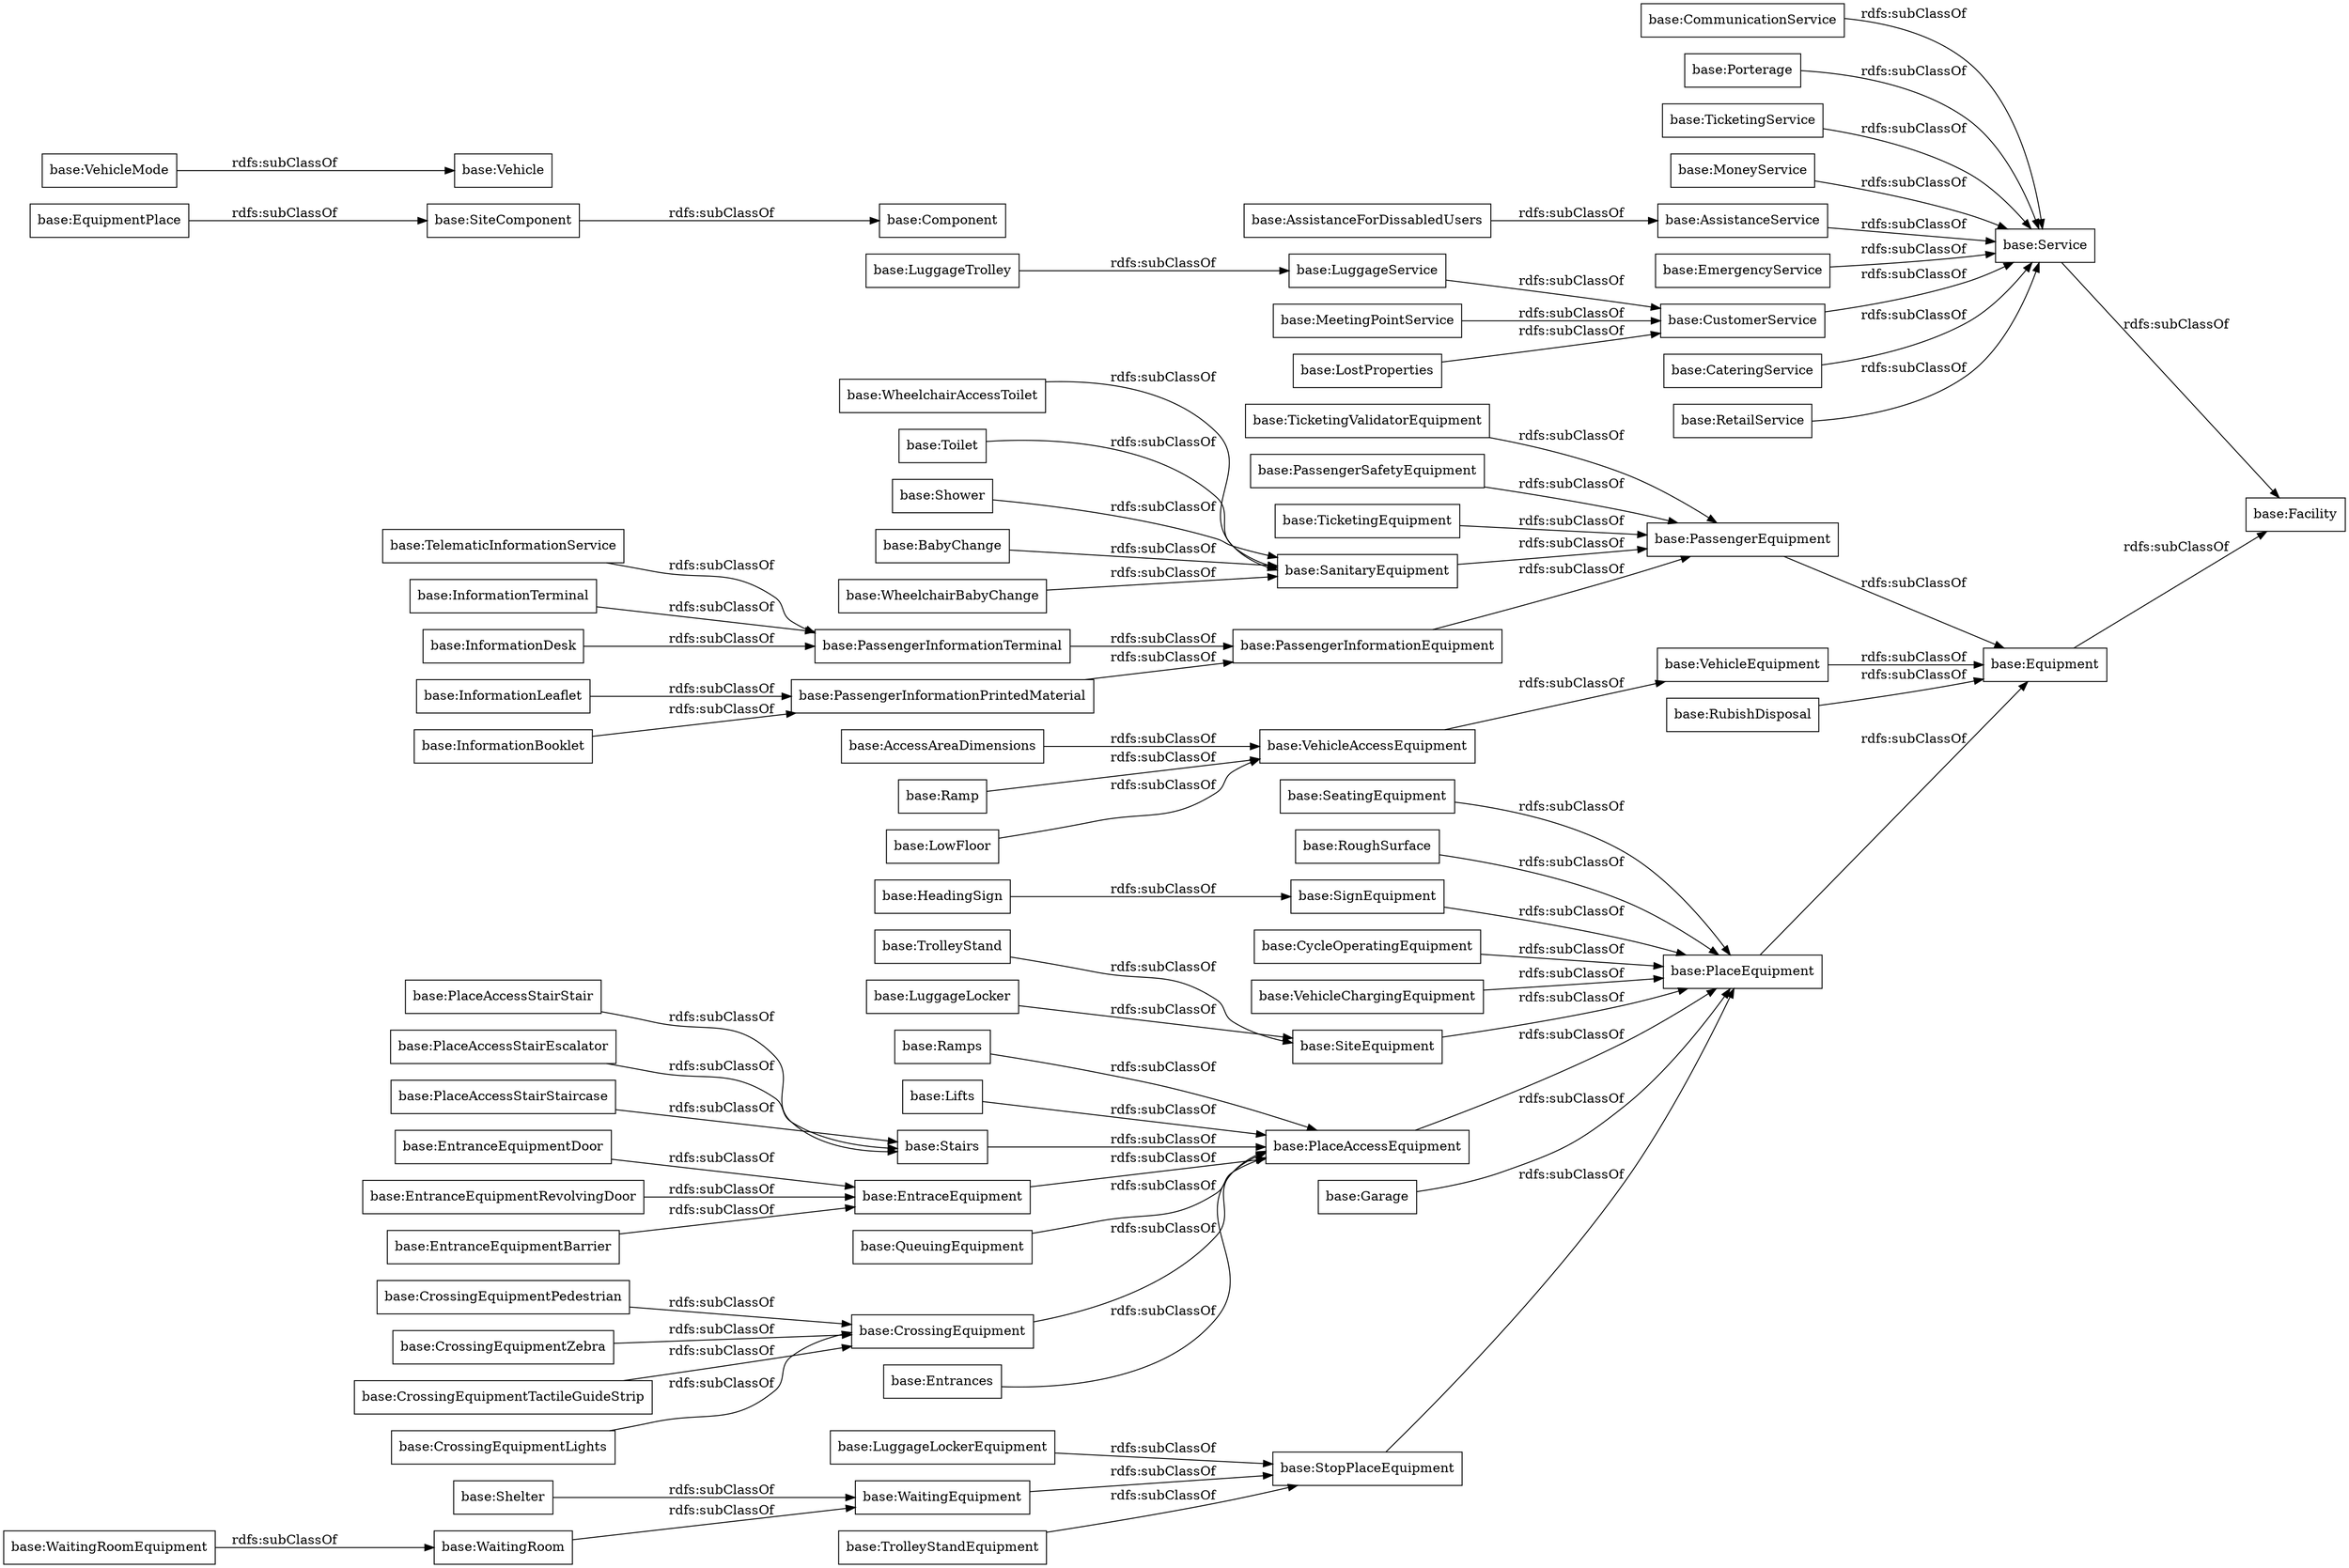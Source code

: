 digraph ar2dtool_diagram { 
rankdir=LR;
size="1000"
node [shape = rectangle, color="black"]; "base:InformationLeaflet" "base:CrossingEquipmentTactileGuideStrip" "base:PassengerInformationPrintedMaterial" "base:SiteComponent" "base:CrossingEquipmentLights" "base:QueuingEquipment" "base:LowFloor" "base:TicketingValidatorEquipment" "base:SiteEquipment" "base:PassengerSafetyEquipment" "base:EmergencyService" "base:Vehicle" "base:CrossingEquipmentPedestrian" "base:EntranceEquipmentRevolvingDoor" "base:WheelchairBabyChange" "base:WheelchairAccessToilet" "base:PlaceAccessStairEscalator" "base:Facility" "base:Garage" "base:LostProperties" "base:TicketingEquipment" "base:EntranceEquipmentBarrier" "base:AssistanceService" "base:TrolleyStandEquipment" "base:PlaceAccessEquipment" "base:CateringService" "base:EntraceEquipment" "base:RetailService" "base:Equipment" "base:Toilet" "base:VehicleMode" "base:SeatingEquipment" "base:RubishDisposal" "base:CrossingEquipmentZebra" "base:CommunicationService" "base:Entrances" "base:Service" "base:Porterage" "base:Ramps" "base:Lifts" "base:RoughSurface" "base:LuggageTrolley" "base:HeadingSign" "base:WaitingRoomEquipment" "base:TicketingService" "base:InformationDesk" "base:TelematicInformationService" "base:StopPlaceEquipment" "base:LuggageService" "base:Shower" "base:AssistanceForDissabledUsers" "base:PassengerInformationEquipment" "base:TrolleyStand" "base:LuggageLocker" "base:CrossingEquipment" "base:EntranceEquipmentDoor" "base:Stairs" "base:WaitingRoom" "base:MoneyService" "base:CycleOperatingEquipment" "base:VehicleChargingEquipment" "base:Shelter" "base:AccessAreaDimensions" "base:VehicleAccessEquipment" "base:LuggageLockerEquipment" "base:PlaceAccessStairStaircase" "base:VehicleEquipment" "base:CustomerService" "base:SanitaryEquipment" "base:PlaceAccessStairStair" "base:PassengerInformationTerminal" "base:InformationTerminal" "base:EquipmentPlace" "base:Ramp" "base:WaitingEquipment" "base:Component" "base:PlaceEquipment" "base:MeetingPointService" "base:InformationBooklet" "base:BabyChange" "base:SignEquipment" "base:PassengerEquipment" ; /*classes style*/
	"base:Ramps" -> "base:PlaceAccessEquipment" [ label = "rdfs:subClassOf" ];
	"base:LostProperties" -> "base:CustomerService" [ label = "rdfs:subClassOf" ];
	"base:TicketingValidatorEquipment" -> "base:PassengerEquipment" [ label = "rdfs:subClassOf" ];
	"base:RetailService" -> "base:Service" [ label = "rdfs:subClassOf" ];
	"base:StopPlaceEquipment" -> "base:PlaceEquipment" [ label = "rdfs:subClassOf" ];
	"base:SeatingEquipment" -> "base:PlaceEquipment" [ label = "rdfs:subClassOf" ];
	"base:Porterage" -> "base:Service" [ label = "rdfs:subClassOf" ];
	"base:CycleOperatingEquipment" -> "base:PlaceEquipment" [ label = "rdfs:subClassOf" ];
	"base:VehicleMode" -> "base:Vehicle" [ label = "rdfs:subClassOf" ];
	"base:Service" -> "base:Facility" [ label = "rdfs:subClassOf" ];
	"base:SiteComponent" -> "base:Component" [ label = "rdfs:subClassOf" ];
	"base:SanitaryEquipment" -> "base:PassengerEquipment" [ label = "rdfs:subClassOf" ];
	"base:SiteEquipment" -> "base:PlaceEquipment" [ label = "rdfs:subClassOf" ];
	"base:EntranceEquipmentBarrier" -> "base:EntraceEquipment" [ label = "rdfs:subClassOf" ];
	"base:WaitingRoom" -> "base:WaitingEquipment" [ label = "rdfs:subClassOf" ];
	"base:Entrances" -> "base:PlaceAccessEquipment" [ label = "rdfs:subClassOf" ];
	"base:AssistanceService" -> "base:Service" [ label = "rdfs:subClassOf" ];
	"base:CateringService" -> "base:Service" [ label = "rdfs:subClassOf" ];
	"base:InformationBooklet" -> "base:PassengerInformationPrintedMaterial" [ label = "rdfs:subClassOf" ];
	"base:TicketingService" -> "base:Service" [ label = "rdfs:subClassOf" ];
	"base:LowFloor" -> "base:VehicleAccessEquipment" [ label = "rdfs:subClassOf" ];
	"base:RubishDisposal" -> "base:Equipment" [ label = "rdfs:subClassOf" ];
	"base:Equipment" -> "base:Facility" [ label = "rdfs:subClassOf" ];
	"base:PassengerInformationEquipment" -> "base:PassengerEquipment" [ label = "rdfs:subClassOf" ];
	"base:Ramp" -> "base:VehicleAccessEquipment" [ label = "rdfs:subClassOf" ];
	"base:LuggageLocker" -> "base:SiteEquipment" [ label = "rdfs:subClassOf" ];
	"base:PassengerEquipment" -> "base:Equipment" [ label = "rdfs:subClassOf" ];
	"base:PassengerInformationPrintedMaterial" -> "base:PassengerInformationEquipment" [ label = "rdfs:subClassOf" ];
	"base:CrossingEquipmentTactileGuideStrip" -> "base:CrossingEquipment" [ label = "rdfs:subClassOf" ];
	"base:MoneyService" -> "base:Service" [ label = "rdfs:subClassOf" ];
	"base:AccessAreaDimensions" -> "base:VehicleAccessEquipment" [ label = "rdfs:subClassOf" ];
	"base:HeadingSign" -> "base:SignEquipment" [ label = "rdfs:subClassOf" ];
	"base:Shelter" -> "base:WaitingEquipment" [ label = "rdfs:subClassOf" ];
	"base:Stairs" -> "base:PlaceAccessEquipment" [ label = "rdfs:subClassOf" ];
	"base:InformationTerminal" -> "base:PassengerInformationTerminal" [ label = "rdfs:subClassOf" ];
	"base:LuggageLockerEquipment" -> "base:StopPlaceEquipment" [ label = "rdfs:subClassOf" ];
	"base:Toilet" -> "base:SanitaryEquipment" [ label = "rdfs:subClassOf" ];
	"base:LuggageTrolley" -> "base:LuggageService" [ label = "rdfs:subClassOf" ];
	"base:PlaceAccessEquipment" -> "base:PlaceEquipment" [ label = "rdfs:subClassOf" ];
	"base:EntraceEquipment" -> "base:PlaceAccessEquipment" [ label = "rdfs:subClassOf" ];
	"base:PlaceAccessStairStair" -> "base:Stairs" [ label = "rdfs:subClassOf" ];
	"base:SignEquipment" -> "base:PlaceEquipment" [ label = "rdfs:subClassOf" ];
	"base:TelematicInformationService" -> "base:PassengerInformationTerminal" [ label = "rdfs:subClassOf" ];
	"base:Lifts" -> "base:PlaceAccessEquipment" [ label = "rdfs:subClassOf" ];
	"base:TicketingEquipment" -> "base:PassengerEquipment" [ label = "rdfs:subClassOf" ];
	"base:PassengerSafetyEquipment" -> "base:PassengerEquipment" [ label = "rdfs:subClassOf" ];
	"base:WheelchairAccessToilet" -> "base:SanitaryEquipment" [ label = "rdfs:subClassOf" ];
	"base:CustomerService" -> "base:Service" [ label = "rdfs:subClassOf" ];
	"base:Garage" -> "base:PlaceEquipment" [ label = "rdfs:subClassOf" ];
	"base:WaitingEquipment" -> "base:StopPlaceEquipment" [ label = "rdfs:subClassOf" ];
	"base:PassengerInformationTerminal" -> "base:PassengerInformationEquipment" [ label = "rdfs:subClassOf" ];
	"base:PlaceEquipment" -> "base:Equipment" [ label = "rdfs:subClassOf" ];
	"base:InformationLeaflet" -> "base:PassengerInformationPrintedMaterial" [ label = "rdfs:subClassOf" ];
	"base:RoughSurface" -> "base:PlaceEquipment" [ label = "rdfs:subClassOf" ];
	"base:LuggageService" -> "base:CustomerService" [ label = "rdfs:subClassOf" ];
	"base:EntranceEquipmentRevolvingDoor" -> "base:EntraceEquipment" [ label = "rdfs:subClassOf" ];
	"base:QueuingEquipment" -> "base:PlaceAccessEquipment" [ label = "rdfs:subClassOf" ];
	"base:CommunicationService" -> "base:Service" [ label = "rdfs:subClassOf" ];
	"base:InformationDesk" -> "base:PassengerInformationTerminal" [ label = "rdfs:subClassOf" ];
	"base:BabyChange" -> "base:SanitaryEquipment" [ label = "rdfs:subClassOf" ];
	"base:VehicleAccessEquipment" -> "base:VehicleEquipment" [ label = "rdfs:subClassOf" ];
	"base:EmergencyService" -> "base:Service" [ label = "rdfs:subClassOf" ];
	"base:Shower" -> "base:SanitaryEquipment" [ label = "rdfs:subClassOf" ];
	"base:CrossingEquipmentZebra" -> "base:CrossingEquipment" [ label = "rdfs:subClassOf" ];
	"base:PlaceAccessStairStaircase" -> "base:Stairs" [ label = "rdfs:subClassOf" ];
	"base:EntranceEquipmentDoor" -> "base:EntraceEquipment" [ label = "rdfs:subClassOf" ];
	"base:CrossingEquipment" -> "base:PlaceAccessEquipment" [ label = "rdfs:subClassOf" ];
	"base:CrossingEquipmentLights" -> "base:CrossingEquipment" [ label = "rdfs:subClassOf" ];
	"base:TrolleyStand" -> "base:SiteEquipment" [ label = "rdfs:subClassOf" ];
	"base:MeetingPointService" -> "base:CustomerService" [ label = "rdfs:subClassOf" ];
	"base:WheelchairBabyChange" -> "base:SanitaryEquipment" [ label = "rdfs:subClassOf" ];
	"base:VehicleChargingEquipment" -> "base:PlaceEquipment" [ label = "rdfs:subClassOf" ];
	"base:WaitingRoomEquipment" -> "base:WaitingRoom" [ label = "rdfs:subClassOf" ];
	"base:VehicleEquipment" -> "base:Equipment" [ label = "rdfs:subClassOf" ];
	"base:CrossingEquipmentPedestrian" -> "base:CrossingEquipment" [ label = "rdfs:subClassOf" ];
	"base:PlaceAccessStairEscalator" -> "base:Stairs" [ label = "rdfs:subClassOf" ];
	"base:EquipmentPlace" -> "base:SiteComponent" [ label = "rdfs:subClassOf" ];
	"base:AssistanceForDissabledUsers" -> "base:AssistanceService" [ label = "rdfs:subClassOf" ];
	"base:TrolleyStandEquipment" -> "base:StopPlaceEquipment" [ label = "rdfs:subClassOf" ];

}
